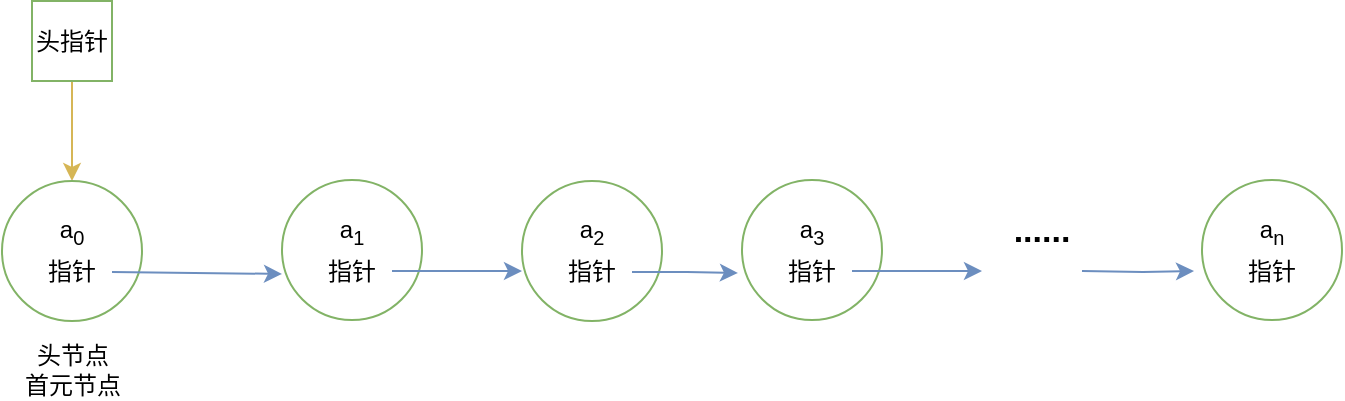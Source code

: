 <mxfile version="12.4.2" type="device" pages="1"><diagram id="tVluWKS2jPVFB89L_G-C" name="Page-1"><mxGraphModel dx="946" dy="585" grid="1" gridSize="10" guides="1" tooltips="1" connect="1" arrows="1" fold="1" page="1" pageScale="1" pageWidth="827" pageHeight="1169" math="0" shadow="0"><root><mxCell id="0"/><mxCell id="1" parent="0"/><mxCell id="zSOsYJqMUs1xYSfctCo9-1" value="" style="ellipse;whiteSpace=wrap;html=1;aspect=fixed;fillColor=#FFFFFF;strokeColor=#82b366;" parent="1" vertex="1"><mxGeometry x="230" y="225" width="70" height="70" as="geometry"/></mxCell><mxCell id="i0gASrFh4-za0eUocTWS-4" style="edgeStyle=orthogonalEdgeStyle;rounded=0;orthogonalLoop=1;jettySize=auto;html=1;entryX=0.5;entryY=0;entryDx=0;entryDy=0;fillColor=#fff2cc;strokeColor=#d6b656;" parent="1" source="zSOsYJqMUs1xYSfctCo9-2" target="zSOsYJqMUs1xYSfctCo9-35" edge="1"><mxGeometry relative="1" as="geometry"/></mxCell><mxCell id="zSOsYJqMUs1xYSfctCo9-2" value="头指针" style="rounded=0;whiteSpace=wrap;html=1;fillColor=#FFFFFF;strokeColor=#82b366;" parent="1" vertex="1"><mxGeometry x="105" y="135.5" width="40" height="40" as="geometry"/></mxCell><mxCell id="zSOsYJqMUs1xYSfctCo9-6" value="......" style="text;html=1;strokeColor=none;fillColor=none;align=center;verticalAlign=middle;whiteSpace=wrap;rounded=0;fontSize=17;fontStyle=1" parent="1" vertex="1"><mxGeometry x="590" y="241" width="40" height="20" as="geometry"/></mxCell><mxCell id="zSOsYJqMUs1xYSfctCo9-13" value="a&lt;sub&gt;1&lt;/sub&gt;" style="text;html=1;strokeColor=none;fillColor=none;align=center;verticalAlign=middle;whiteSpace=wrap;rounded=0;fontSize=12;" parent="1" vertex="1"><mxGeometry x="245" y="240.5" width="40" height="20" as="geometry"/></mxCell><mxCell id="zSOsYJqMUs1xYSfctCo9-28" style="edgeStyle=orthogonalEdgeStyle;rounded=0;orthogonalLoop=1;jettySize=auto;html=1;entryX=0;entryY=0.643;entryDx=0;entryDy=0;entryPerimeter=0;fontSize=12;fillColor=#dae8fc;strokeColor=#6c8ebf;" parent="1" source="zSOsYJqMUs1xYSfctCo9-14" target="zSOsYJqMUs1xYSfctCo9-18" edge="1"><mxGeometry relative="1" as="geometry"/></mxCell><mxCell id="zSOsYJqMUs1xYSfctCo9-14" value="指针" style="text;html=1;strokeColor=none;fillColor=none;align=center;verticalAlign=middle;whiteSpace=wrap;rounded=0;fontSize=12;" parent="1" vertex="1"><mxGeometry x="245" y="260.5" width="40" height="20" as="geometry"/></mxCell><mxCell id="zSOsYJqMUs1xYSfctCo9-18" value="" style="ellipse;whiteSpace=wrap;html=1;aspect=fixed;fillColor=#FFFFFF;strokeColor=#82b366;" parent="1" vertex="1"><mxGeometry x="350" y="225.5" width="70" height="70" as="geometry"/></mxCell><mxCell id="zSOsYJqMUs1xYSfctCo9-19" value="a&lt;sub&gt;2&lt;/sub&gt;" style="text;html=1;strokeColor=none;fillColor=none;align=center;verticalAlign=middle;whiteSpace=wrap;rounded=0;fontSize=12;" parent="1" vertex="1"><mxGeometry x="365" y="241" width="40" height="20" as="geometry"/></mxCell><mxCell id="zSOsYJqMUs1xYSfctCo9-29" style="edgeStyle=orthogonalEdgeStyle;rounded=0;orthogonalLoop=1;jettySize=auto;html=1;entryX=-0.029;entryY=0.664;entryDx=0;entryDy=0;entryPerimeter=0;fontSize=12;fillColor=#dae8fc;strokeColor=#6c8ebf;" parent="1" source="zSOsYJqMUs1xYSfctCo9-20" target="zSOsYJqMUs1xYSfctCo9-21" edge="1"><mxGeometry relative="1" as="geometry"/></mxCell><mxCell id="zSOsYJqMUs1xYSfctCo9-20" value="指针" style="text;html=1;strokeColor=none;fillColor=none;align=center;verticalAlign=middle;whiteSpace=wrap;rounded=0;fontSize=12;" parent="1" vertex="1"><mxGeometry x="365" y="261" width="40" height="20" as="geometry"/></mxCell><mxCell id="zSOsYJqMUs1xYSfctCo9-21" value="" style="ellipse;whiteSpace=wrap;html=1;aspect=fixed;fillColor=#FFFFFF;strokeColor=#82b366;" parent="1" vertex="1"><mxGeometry x="460" y="225" width="70" height="70" as="geometry"/></mxCell><mxCell id="zSOsYJqMUs1xYSfctCo9-22" value="a&lt;sub&gt;3&lt;/sub&gt;" style="text;html=1;strokeColor=none;fillColor=none;align=center;verticalAlign=middle;whiteSpace=wrap;rounded=0;fontSize=12;" parent="1" vertex="1"><mxGeometry x="475" y="240.5" width="40" height="20" as="geometry"/></mxCell><mxCell id="zSOsYJqMUs1xYSfctCo9-30" style="edgeStyle=orthogonalEdgeStyle;rounded=0;orthogonalLoop=1;jettySize=auto;html=1;fontSize=12;fillColor=#dae8fc;strokeColor=#6c8ebf;" parent="1" source="zSOsYJqMUs1xYSfctCo9-23" edge="1"><mxGeometry relative="1" as="geometry"><mxPoint x="580" y="270.5" as="targetPoint"/></mxGeometry></mxCell><mxCell id="zSOsYJqMUs1xYSfctCo9-23" value="指针" style="text;html=1;strokeColor=none;fillColor=none;align=center;verticalAlign=middle;whiteSpace=wrap;rounded=0;fontSize=12;" parent="1" vertex="1"><mxGeometry x="475" y="260.5" width="40" height="20" as="geometry"/></mxCell><mxCell id="zSOsYJqMUs1xYSfctCo9-24" value="" style="ellipse;whiteSpace=wrap;html=1;aspect=fixed;fillColor=#FFFFFF;strokeColor=#82b366;" parent="1" vertex="1"><mxGeometry x="690" y="225" width="70" height="70" as="geometry"/></mxCell><mxCell id="zSOsYJqMUs1xYSfctCo9-25" value="a&lt;sub&gt;n&lt;/sub&gt;" style="text;html=1;strokeColor=none;fillColor=none;align=center;verticalAlign=middle;whiteSpace=wrap;rounded=0;fontSize=12;" parent="1" vertex="1"><mxGeometry x="705" y="240.5" width="40" height="20" as="geometry"/></mxCell><mxCell id="zSOsYJqMUs1xYSfctCo9-26" value="指针" style="text;html=1;strokeColor=none;fillColor=none;align=center;verticalAlign=middle;whiteSpace=wrap;rounded=0;fontSize=12;" parent="1" vertex="1"><mxGeometry x="705" y="260.5" width="40" height="20" as="geometry"/></mxCell><mxCell id="zSOsYJqMUs1xYSfctCo9-31" style="edgeStyle=orthogonalEdgeStyle;rounded=0;orthogonalLoop=1;jettySize=auto;html=1;fontSize=12;fillColor=#dae8fc;strokeColor=#6c8ebf;entryX=-0.057;entryY=0.65;entryDx=0;entryDy=0;entryPerimeter=0;" parent="1" target="zSOsYJqMUs1xYSfctCo9-24" edge="1"><mxGeometry relative="1" as="geometry"><mxPoint x="590" y="280.5" as="targetPoint"/><mxPoint x="630" y="270.5" as="sourcePoint"/></mxGeometry></mxCell><mxCell id="zSOsYJqMUs1xYSfctCo9-35" value="" style="ellipse;whiteSpace=wrap;html=1;aspect=fixed;fillColor=#FFFFFF;strokeColor=#82b366;" parent="1" vertex="1"><mxGeometry x="90" y="225.5" width="70" height="70" as="geometry"/></mxCell><mxCell id="zSOsYJqMUs1xYSfctCo9-36" value="a&lt;sub&gt;0&lt;/sub&gt;" style="text;html=1;strokeColor=none;fillColor=none;align=center;verticalAlign=middle;whiteSpace=wrap;rounded=0;fontSize=12;" parent="1" vertex="1"><mxGeometry x="105" y="241" width="40" height="20" as="geometry"/></mxCell><mxCell id="zSOsYJqMUs1xYSfctCo9-37" value="指针" style="text;html=1;strokeColor=none;fillColor=none;align=center;verticalAlign=middle;whiteSpace=wrap;rounded=0;fontSize=12;" parent="1" vertex="1"><mxGeometry x="105" y="261" width="40" height="20" as="geometry"/></mxCell><mxCell id="i0gASrFh4-za0eUocTWS-1" value="头节点&lt;br&gt;首元节点" style="text;html=1;strokeColor=none;fillColor=none;align=center;verticalAlign=middle;whiteSpace=wrap;rounded=0;fontSize=12;fontStyle=0" parent="1" vertex="1"><mxGeometry x="97.5" y="310" width="55" height="20" as="geometry"/></mxCell><mxCell id="FltEFiigHGXFtHTtwXqC-3" value="" style="endArrow=classic;html=1;exitX=1;exitY=0.5;exitDx=0;exitDy=0;entryX=0;entryY=0.671;entryDx=0;entryDy=0;entryPerimeter=0;fillColor=#dae8fc;strokeColor=#6c8ebf;" edge="1" parent="1" source="zSOsYJqMUs1xYSfctCo9-37" target="zSOsYJqMUs1xYSfctCo9-1"><mxGeometry width="50" height="50" relative="1" as="geometry"><mxPoint x="180" y="370" as="sourcePoint"/><mxPoint x="230" y="320" as="targetPoint"/></mxGeometry></mxCell></root></mxGraphModel></diagram></mxfile>